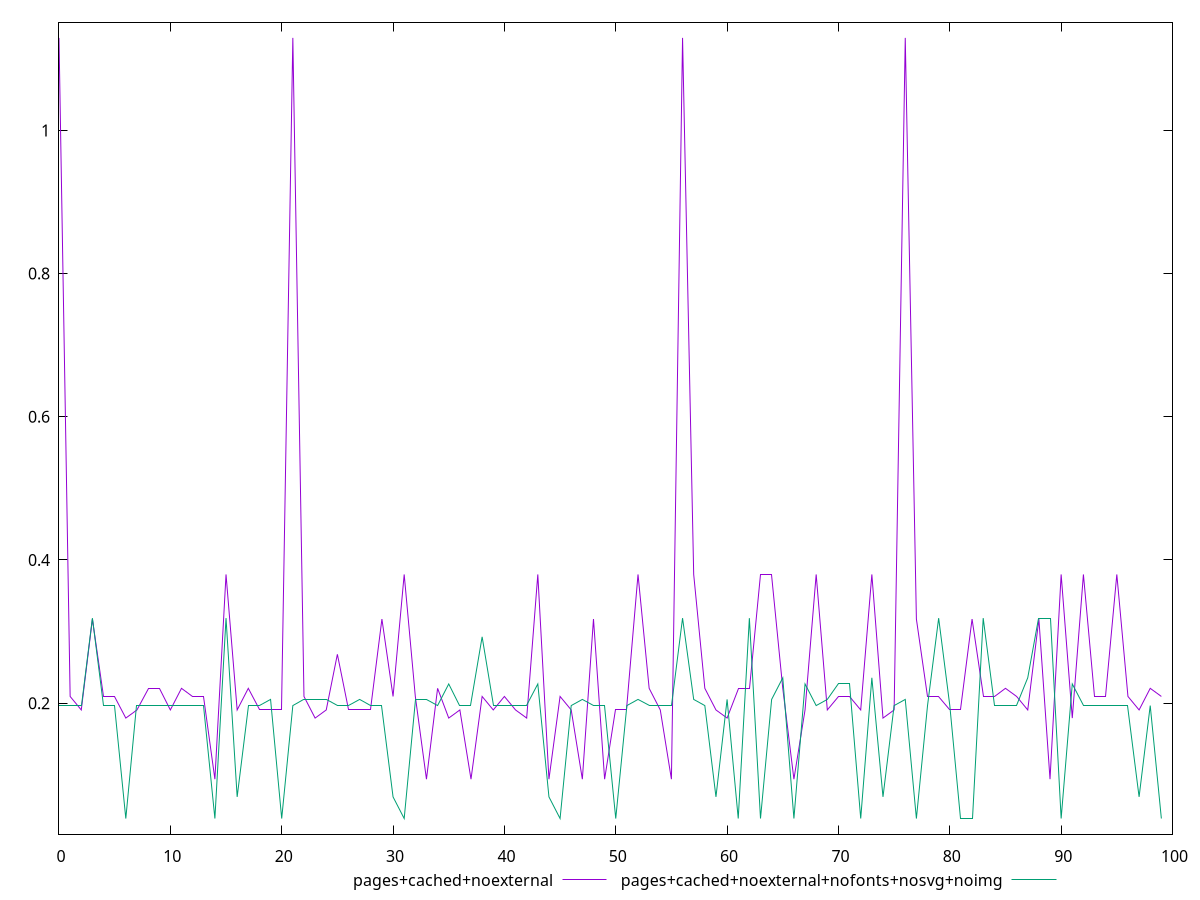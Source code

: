 $_pagesCachedNoexternal <<EOF
1.1291448974609375
0.20941780090332032
0.1905707836151123
0.31750728607177736
0.20941780090332032
0.20941780090332032
0.17922065734863282
0.1905707836151123
0.2207679271697998
0.2207679271697998
0.1905707836151123
0.2207679271697998
0.20941780090332032
0.20941780090332032
0.0938739013671875
0.3797997665405274
0.1905707836151123
0.2207679271697998
0.1905707836151123
0.1905707836151123
0.1905707836151123
1.1291448974609375
0.20941780090332032
0.17922065734863282
0.1905707836151123
0.2682928466796875
0.1905707836151123
0.1905707836151123
0.1905707836151123
0.31750728607177736
0.20941780090332032
0.3797997665405274
0.20941780090332032
0.0938739013671875
0.2207679271697998
0.17922065734863282
0.1905707836151123
0.0938739013671875
0.20941780090332032
0.1905707836151123
0.20941780090332032
0.1905707836151123
0.17922065734863282
0.3797997665405274
0.0938739013671875
0.20941780090332032
0.1905707836151123
0.0938739013671875
0.31750728607177736
0.0938739013671875
0.1905707836151123
0.1905707836151123
0.3797997665405274
0.2207679271697998
0.1905707836151123
0.0938739013671875
1.1291448974609375
0.3797997665405274
0.2207679271697998
0.1905707836151123
0.17922065734863282
0.2207679271697998
0.2207679271697998
0.3797997665405274
0.3797997665405274
0.2207679271697998
0.0938739013671875
0.1905707836151123
0.3797997665405274
0.1905707836151123
0.20941780090332032
0.20941780090332032
0.1905707836151123
0.3797997665405274
0.17922065734863282
0.1905707836151123
1.1291448974609375
0.31750728607177736
0.20941780090332032
0.20941780090332032
0.1905707836151123
0.1905707836151123
0.31750728607177736
0.20941780090332032
0.20941780090332032
0.2207679271697998
0.20941780090332032
0.1905707836151123
0.31750728607177736
0.0938739013671875
0.3797997665405274
0.17922065734863282
0.3797997665405274
0.20941780090332032
0.20941780090332032
0.3797997665405274
0.20941780090332032
0.1905707836151123
0.2207679271697998
0.20941780090332032
EOF
$_pagesCachedNoexternalNofontsNosvgNoimg <<EOF
0.19667434692382812
0.19667434692382812
0.19667434692382812
0.3188018798828125
0.19667434692382812
0.19667434692382812
0.0389404296875
0.19667434692382812
0.19667434692382812
0.19667434692382812
0.19667434692382812
0.19667434692382812
0.19667434692382812
0.19667434692382812
0.0389404296875
0.3188018798828125
0.0691375732421875
0.19667434692382812
0.19667434692382812
0.20527796427408854
0.0389404296875
0.19667434692382812
0.20527796427408854
0.20527796427408854
0.20527796427408854
0.19667434692382812
0.19667434692382812
0.20527796427408854
0.19667434692382812
0.19667434692382812
0.0691375732421875
0.0389404296875
0.20527796427408854
0.20527796427408854
0.19667434692382812
0.22687149047851562
0.19667434692382812
0.19667434692382812
0.29268795013427734
0.19667434692382812
0.19667434692382812
0.19667434692382812
0.19667434692382812
0.22687149047851562
0.0691375732421875
0.0389404296875
0.19667434692382812
0.20527796427408854
0.19667434692382812
0.19667434692382812
0.0389404296875
0.19667434692382812
0.20527796427408854
0.19667434692382812
0.19667434692382812
0.19667434692382812
0.3188018798828125
0.20527796427408854
0.19667434692382812
0.0691375732421875
0.20527796427408854
0.0389404296875
0.3188018798828125
0.0389404296875
0.20527796427408854
0.23547510782877604
0.0389404296875
0.22687149047851562
0.19667434692382812
0.20527796427408854
0.22687149047851562
0.22687149047851562
0.0389404296875
0.23547510782877604
0.0691375732421875
0.19667434692382812
0.20527796427408854
0.0389404296875
0.19667434692382812
0.3188018798828125
0.19667434692382812
0.0389404296875
0.0389404296875
0.3188018798828125
0.19667434692382812
0.19667434692382812
0.19667434692382812
0.23547510782877604
0.3188018798828125
0.3188018798828125
0.0389404296875
0.22687149047851562
0.19667434692382812
0.19667434692382812
0.19667434692382812
0.19667434692382812
0.19667434692382812
0.0691375732421875
0.19667434692382812
0.0389404296875
EOF
set key outside below
set terminal pngcairo
set output "report_00006_2020-11-02T20-21-41.718Z/cumulative-layout-shift/cumulative-layout-shift_pages+cached+noexternal_pages+cached+noexternal+nofonts+nosvg+noimg.png"
set yrange [0.01713634033203125:1.1509489868164062]
plot $_pagesCachedNoexternal title "pages+cached+noexternal" with line ,$_pagesCachedNoexternalNofontsNosvgNoimg title "pages+cached+noexternal+nofonts+nosvg+noimg" with line ,